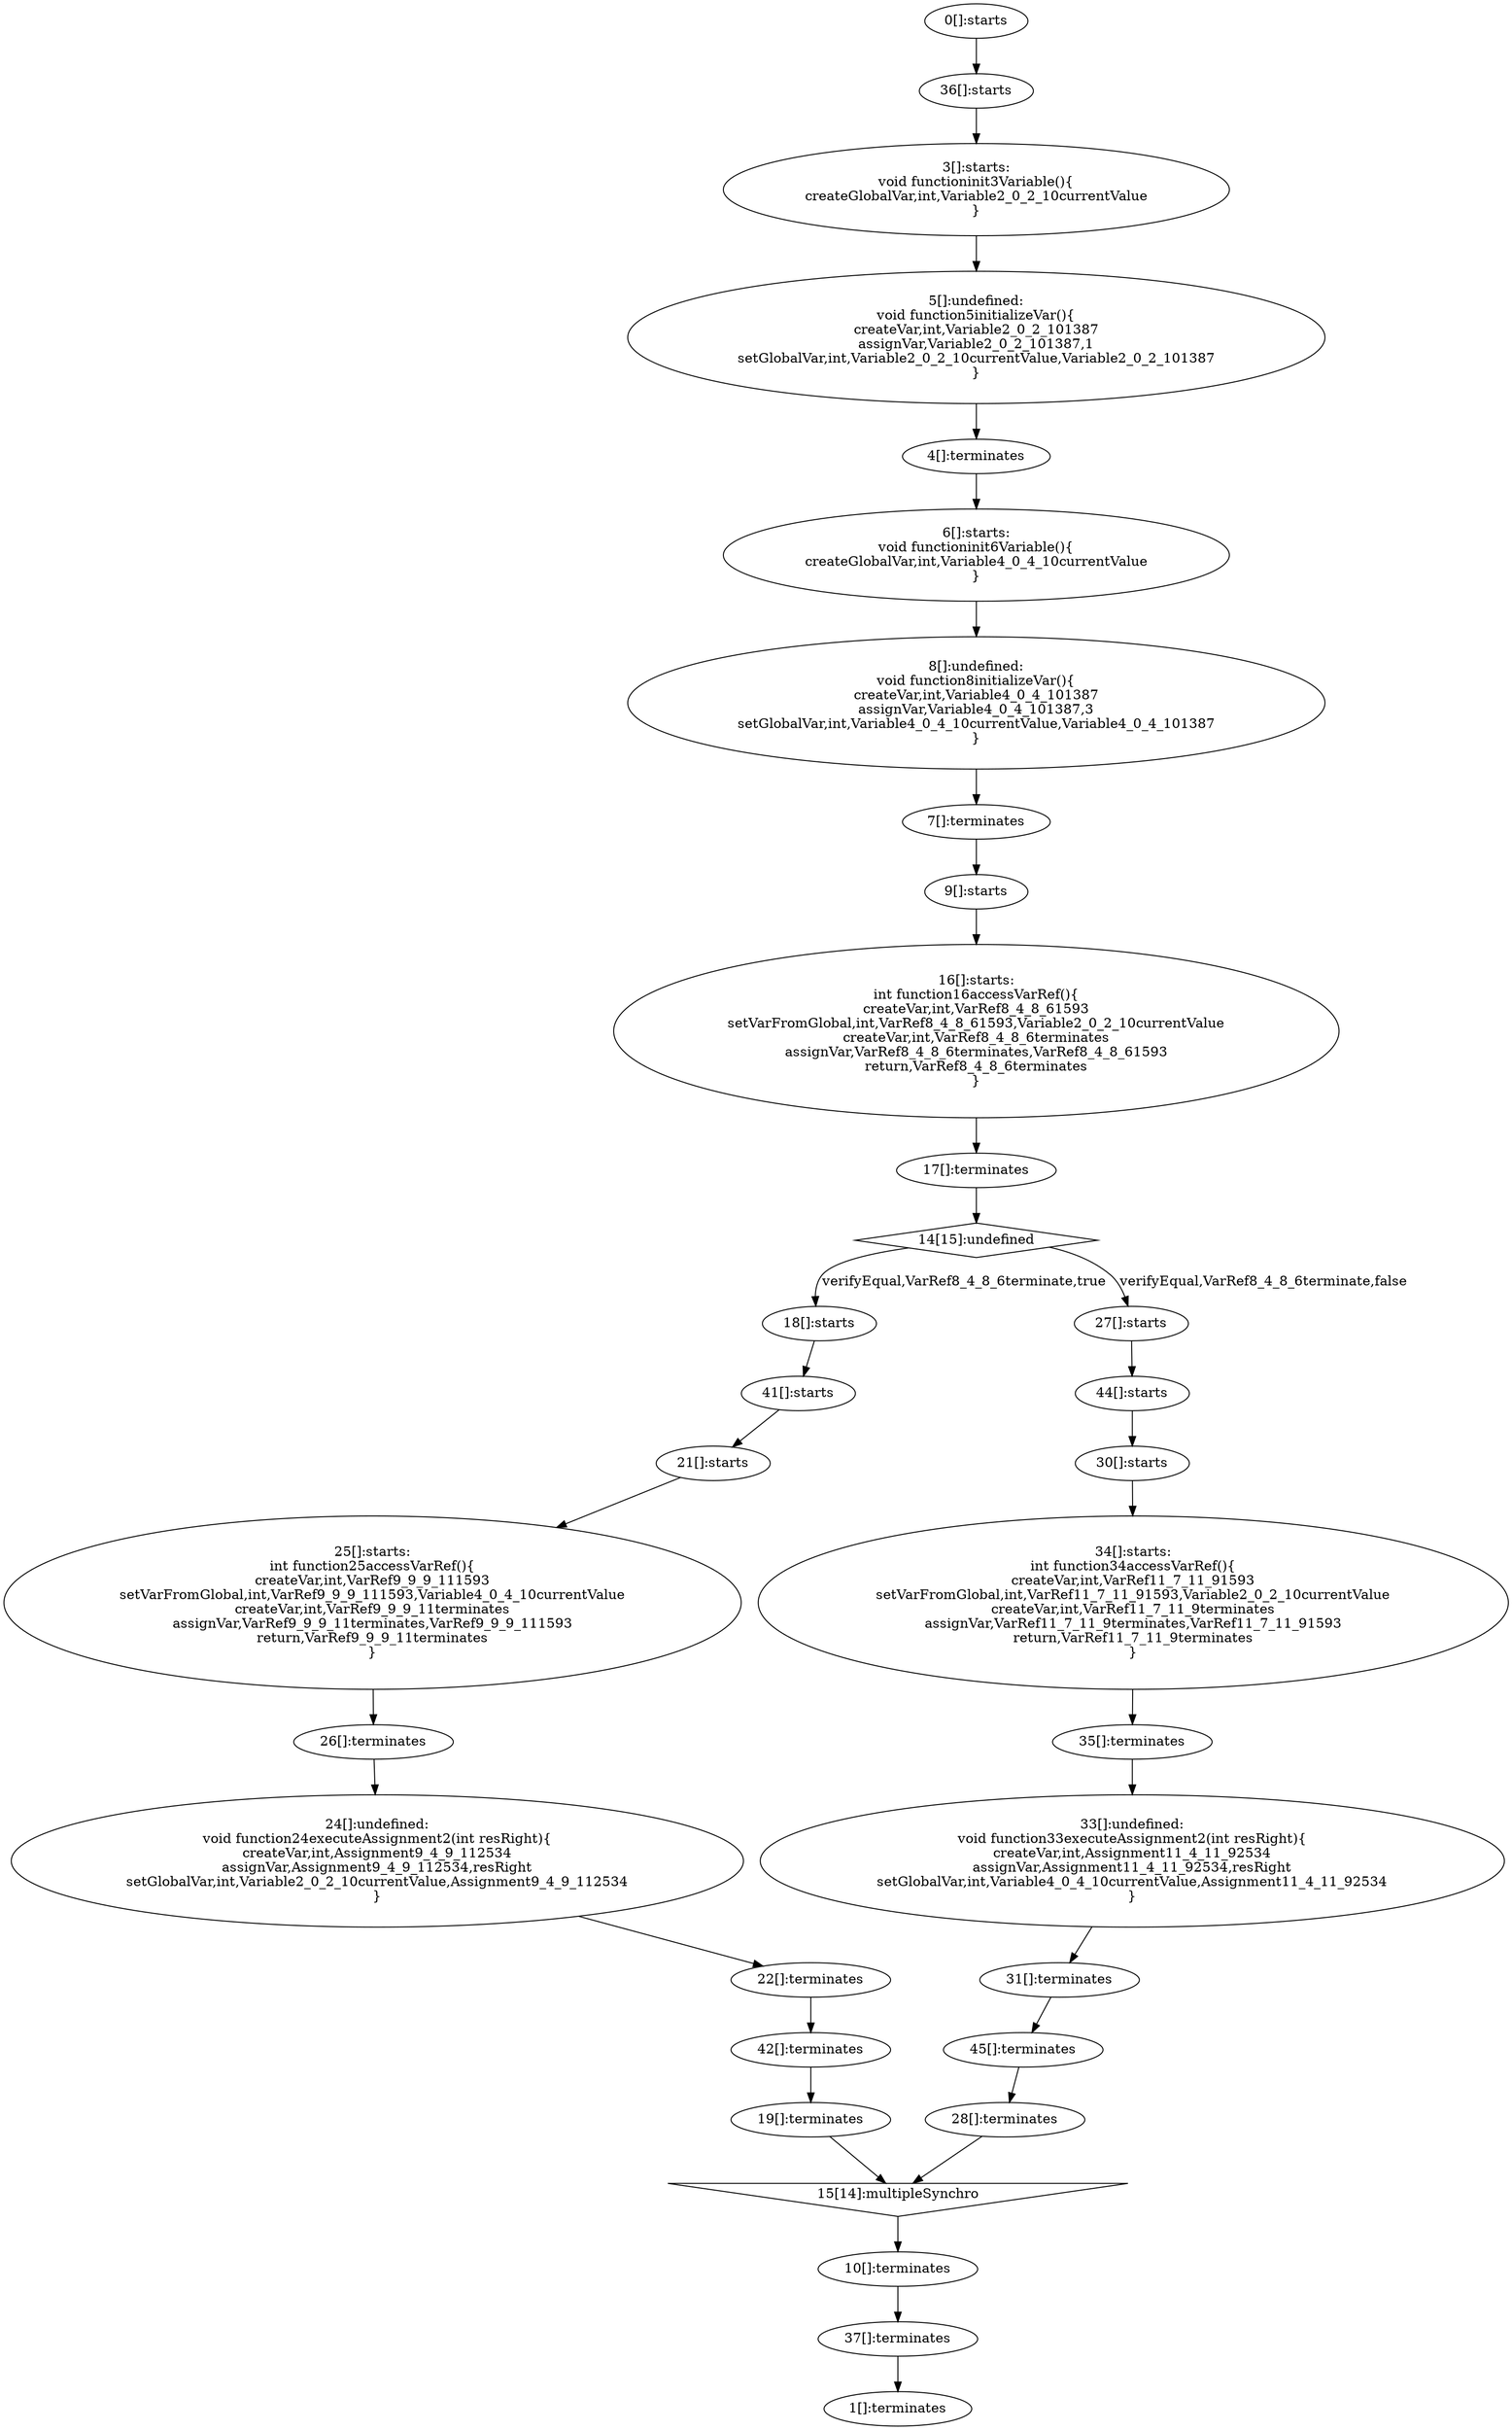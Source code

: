 digraph G {
  "0" [label="0[]:starts" shape="ellipse" ];
  "1" [label="1[]:terminates" shape="ellipse" ];
  "36" [label="36[]:starts" shape="ellipse" ];
  "37" [label="37[]:terminates" shape="ellipse" ];
  "3" [label="3[]:starts:
void functioninit3Variable(){
createGlobalVar,int,Variable2_0_2_10currentValue
}" shape="ellipse" ];
  "4" [label="4[]:terminates" shape="ellipse" ];
  "5" [label="5[]:undefined:
void function5initializeVar(){
createVar,int,Variable2_0_2_101387
assignVar,Variable2_0_2_101387,1
setGlobalVar,int,Variable2_0_2_10currentValue,Variable2_0_2_101387
}" shape="ellipse" ];
  "6" [label="6[]:starts:
void functioninit6Variable(){
createGlobalVar,int,Variable4_0_4_10currentValue
}" shape="ellipse" ];
  "7" [label="7[]:terminates" shape="ellipse" ];
  "8" [label="8[]:undefined:
void function8initializeVar(){
createVar,int,Variable4_0_4_101387
assignVar,Variable4_0_4_101387,3
setGlobalVar,int,Variable4_0_4_10currentValue,Variable4_0_4_101387
}" shape="ellipse" ];
  "9" [label="9[]:starts" shape="ellipse" ];
  "10" [label="10[]:terminates" shape="ellipse" ];
  "14" [label="14[15]:undefined" shape="diamond" ];
  "15" [label="15[14]:multipleSynchro" shape="invtriangle" ];
  "16" [label="16[]:starts:
int function16accessVarRef(){
createVar,int,VarRef8_4_8_61593
setVarFromGlobal,int,VarRef8_4_8_61593,Variable2_0_2_10currentValue
createVar,int,VarRef8_4_8_6terminates
assignVar,VarRef8_4_8_6terminates,VarRef8_4_8_61593
return,VarRef8_4_8_6terminates
}" shape="ellipse" ];
  "17" [label="17[]:terminates" shape="ellipse" ];
  "18" [label="18[]:starts" shape="ellipse" ];
  "19" [label="19[]:terminates" shape="ellipse" ];
  "27" [label="27[]:starts" shape="ellipse" ];
  "28" [label="28[]:terminates" shape="ellipse" ];
  "41" [label="41[]:starts" shape="ellipse" ];
  "42" [label="42[]:terminates" shape="ellipse" ];
  "44" [label="44[]:starts" shape="ellipse" ];
  "45" [label="45[]:terminates" shape="ellipse" ];
  "21" [label="21[]:starts" shape="ellipse" ];
  "22" [label="22[]:terminates" shape="ellipse" ];
  "24" [label="24[]:undefined:
void function24executeAssignment2(int resRight){
createVar,int,Assignment9_4_9_112534
assignVar,Assignment9_4_9_112534,resRight
setGlobalVar,int,Variable2_0_2_10currentValue,Assignment9_4_9_112534
}" shape="ellipse" ];
  "30" [label="30[]:starts" shape="ellipse" ];
  "31" [label="31[]:terminates" shape="ellipse" ];
  "33" [label="33[]:undefined:
void function33executeAssignment2(int resRight){
createVar,int,Assignment11_4_11_92534
assignVar,Assignment11_4_11_92534,resRight
setGlobalVar,int,Variable4_0_4_10currentValue,Assignment11_4_11_92534
}" shape="ellipse" ];
  "25" [label="25[]:starts:
int function25accessVarRef(){
createVar,int,VarRef9_9_9_111593
setVarFromGlobal,int,VarRef9_9_9_111593,Variable4_0_4_10currentValue
createVar,int,VarRef9_9_9_11terminates
assignVar,VarRef9_9_9_11terminates,VarRef9_9_9_111593
return,VarRef9_9_9_11terminates
}" shape="ellipse" ];
  "26" [label="26[]:terminates" shape="ellipse" ];
  "34" [label="34[]:starts:
int function34accessVarRef(){
createVar,int,VarRef11_7_11_91593
setVarFromGlobal,int,VarRef11_7_11_91593,Variable2_0_2_10currentValue
createVar,int,VarRef11_7_11_9terminates
assignVar,VarRef11_7_11_9terminates,VarRef11_7_11_91593
return,VarRef11_7_11_9terminates
}" shape="ellipse" ];
  "35" [label="35[]:terminates" shape="ellipse" ];
  "0" -> "36" [label=""];
  "37" -> "1" [label=""];
  "36" -> "3" [label=""];
  "4" -> "6" [label=""];
  "7" -> "9" [label=""];
  "10" -> "37" [label=""];
  "3" -> "5" [label=""];
  "5" -> "4" [label=""];
  "6" -> "8" [label=""];
  "8" -> "7" [label=""];
  "9" -> "16" [label=""];
  "17" -> "14" [label=""];
  "14" -> "18" [label="verifyEqual,VarRef8_4_8_6terminate,true"];
  "14" -> "27" [label="verifyEqual,VarRef8_4_8_6terminate,false"];
  "28" -> "15" [label=""];
  "19" -> "15" [label=""];
  "15" -> "10" [label=""];
  "16" -> "17" [label=""];
  "18" -> "41" [label=""];
  "42" -> "19" [label=""];
  "27" -> "44" [label=""];
  "45" -> "28" [label=""];
  "41" -> "21" [label=""];
  "22" -> "42" [label=""];
  "44" -> "30" [label=""];
  "31" -> "45" [label=""];
  "21" -> "25" [label=""];
  "26" -> "24" [label=""];
  "24" -> "22" [label=""];
  "30" -> "34" [label=""];
  "35" -> "33" [label=""];
  "33" -> "31" [label=""];
  "25" -> "26" [label=""];
  "34" -> "35" [label=""];
}